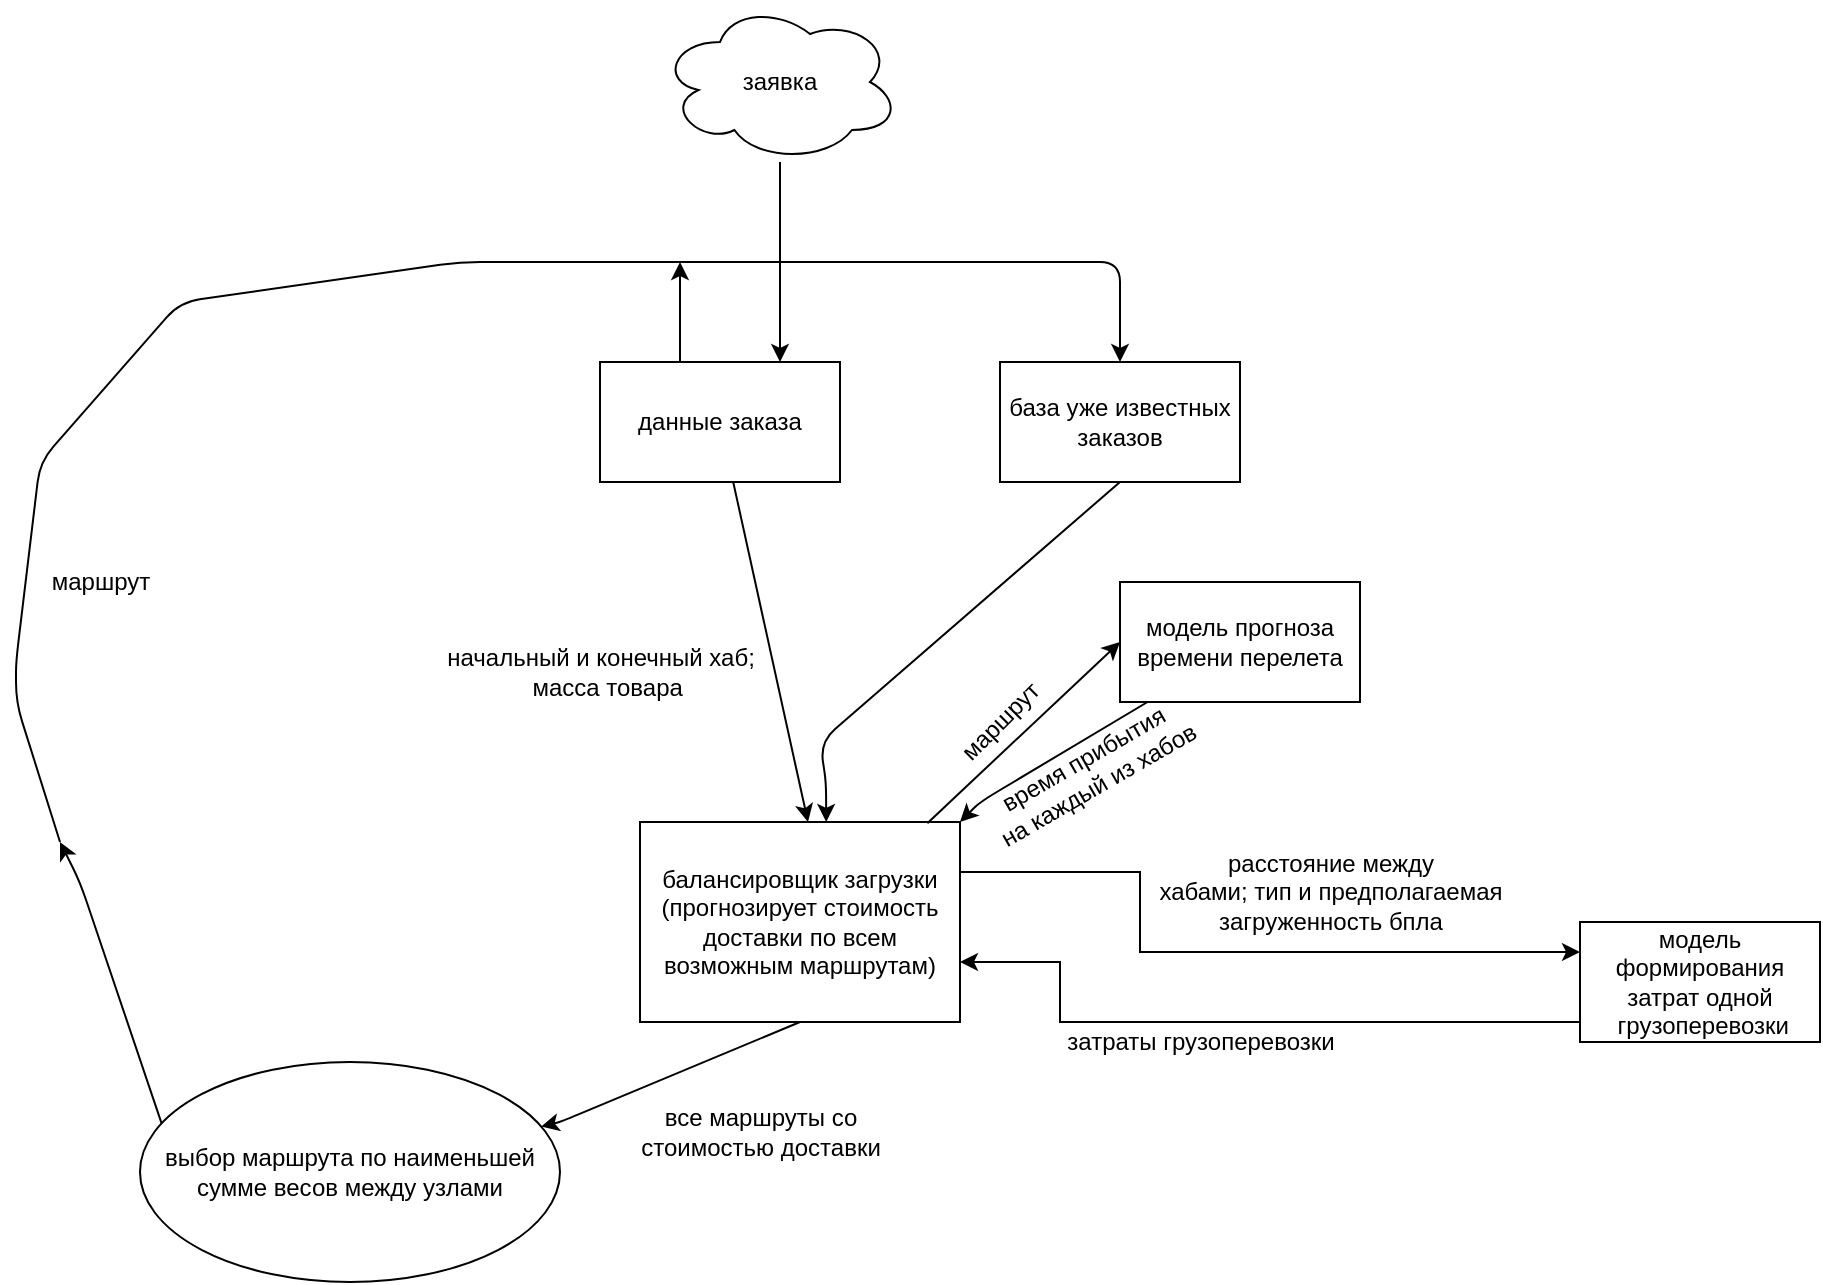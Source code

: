 <mxfile version="14.6.1" type="device"><diagram id="w5a7dn_76r2OzDLzjxlO" name="Page-1"><mxGraphModel dx="1185" dy="1831" grid="1" gridSize="10" guides="1" tooltips="1" connect="1" arrows="1" fold="1" page="1" pageScale="1" pageWidth="827" pageHeight="1169" math="0" shadow="0"><root><mxCell id="0"/><mxCell id="1" parent="0"/><mxCell id="fEol9S3WdNDDTSL3DjHy-6" value="" style="endArrow=classic;html=1;entryX=0.5;entryY=0;entryDx=0;entryDy=0;" edge="1" parent="1" target="fEol9S3WdNDDTSL3DjHy-18"><mxGeometry width="50" height="50" relative="1" as="geometry"><mxPoint x="40" y="280" as="sourcePoint"/><mxPoint x="30" y="60" as="targetPoint"/><Array as="points"><mxPoint x="18" y="210"/><mxPoint x="18" y="190"/><mxPoint x="30" y="90"/><mxPoint x="100" y="10"/><mxPoint x="240" y="-10"/><mxPoint x="310" y="-10"/><mxPoint x="570" y="-10"/></Array></mxGeometry></mxCell><mxCell id="fEol9S3WdNDDTSL3DjHy-7" value="маршрут&lt;br&gt;" style="text;html=1;align=center;verticalAlign=middle;resizable=0;points=[];autosize=1;strokeColor=none;" vertex="1" parent="1"><mxGeometry x="30" y="140" width="60" height="20" as="geometry"/></mxCell><mxCell id="fEol9S3WdNDDTSL3DjHy-8" value="" style="endArrow=classic;html=1;exitX=0.053;exitY=0.288;exitDx=0;exitDy=0;exitPerimeter=0;" edge="1" parent="1" source="fEol9S3WdNDDTSL3DjHy-9"><mxGeometry width="50" height="50" relative="1" as="geometry"><mxPoint x="180" y="390" as="sourcePoint"/><mxPoint x="40" y="280" as="targetPoint"/><Array as="points"><mxPoint x="50" y="300"/></Array></mxGeometry></mxCell><mxCell id="fEol9S3WdNDDTSL3DjHy-9" value="выбор маршрута по наименьшей сумме весов между узлами" style="ellipse;whiteSpace=wrap;html=1;" vertex="1" parent="1"><mxGeometry x="80" y="390" width="210" height="110" as="geometry"/></mxCell><mxCell id="fEol9S3WdNDDTSL3DjHy-22" style="edgeStyle=orthogonalEdgeStyle;rounded=0;orthogonalLoop=1;jettySize=auto;html=1;exitX=1;exitY=0.25;exitDx=0;exitDy=0;entryX=0;entryY=0.25;entryDx=0;entryDy=0;" edge="1" parent="1" source="fEol9S3WdNDDTSL3DjHy-10" target="fEol9S3WdNDDTSL3DjHy-16"><mxGeometry relative="1" as="geometry"><Array as="points"><mxPoint x="580" y="295"/><mxPoint x="580" y="335"/></Array></mxGeometry></mxCell><mxCell id="fEol9S3WdNDDTSL3DjHy-10" value="балансировщик загрузки&lt;br&gt;(прогнозирует стоимость доставки по всем возможным маршрутам)" style="whiteSpace=wrap;html=1;" vertex="1" parent="1"><mxGeometry x="330" y="270" width="160" height="100" as="geometry"/></mxCell><mxCell id="fEol9S3WdNDDTSL3DjHy-11" value="" style="endArrow=classic;html=1;exitX=0.5;exitY=1;exitDx=0;exitDy=0;" edge="1" parent="1" source="fEol9S3WdNDDTSL3DjHy-10" target="fEol9S3WdNDDTSL3DjHy-9"><mxGeometry width="50" height="50" relative="1" as="geometry"><mxPoint x="340" y="320" as="sourcePoint"/><mxPoint x="390" y="270" as="targetPoint"/><Array as="points"><mxPoint x="290" y="420"/></Array></mxGeometry></mxCell><mxCell id="fEol9S3WdNDDTSL3DjHy-12" value="все маршруты со &lt;br&gt;стоимостью доставки" style="text;html=1;align=center;verticalAlign=middle;resizable=0;points=[];autosize=1;strokeColor=none;" vertex="1" parent="1"><mxGeometry x="320" y="410" width="140" height="30" as="geometry"/></mxCell><mxCell id="fEol9S3WdNDDTSL3DjHy-13" value="" style="endArrow=classic;html=1;" edge="1" parent="1" source="fEol9S3WdNDDTSL3DjHy-20"><mxGeometry width="50" height="50" relative="1" as="geometry"><mxPoint x="364" y="140" as="sourcePoint"/><mxPoint x="414" y="270" as="targetPoint"/><Array as="points"/></mxGeometry></mxCell><mxCell id="fEol9S3WdNDDTSL3DjHy-14" value="начальный и конечный хаб;&lt;br&gt;&amp;nbsp; масса товара" style="text;html=1;align=center;verticalAlign=middle;resizable=0;points=[];autosize=1;strokeColor=none;" vertex="1" parent="1"><mxGeometry x="225" y="180" width="170" height="30" as="geometry"/></mxCell><mxCell id="fEol9S3WdNDDTSL3DjHy-19" style="edgeStyle=orthogonalEdgeStyle;rounded=0;orthogonalLoop=1;jettySize=auto;html=1;" edge="1" parent="1" source="fEol9S3WdNDDTSL3DjHy-16"><mxGeometry relative="1" as="geometry"><mxPoint x="490" y="340" as="targetPoint"/><Array as="points"><mxPoint x="540" y="370"/><mxPoint x="540" y="340"/></Array></mxGeometry></mxCell><mxCell id="fEol9S3WdNDDTSL3DjHy-16" value="модель формирования затрат одной&lt;br&gt;&amp;nbsp;грузоперевозки" style="whiteSpace=wrap;html=1;" vertex="1" parent="1"><mxGeometry x="800" y="320" width="120" height="60" as="geometry"/></mxCell><mxCell id="fEol9S3WdNDDTSL3DjHy-17" value="" style="endArrow=classic;html=1;entryX=0.582;entryY=0;entryDx=0;entryDy=0;entryPerimeter=0;exitX=0.5;exitY=1;exitDx=0;exitDy=0;" edge="1" parent="1" source="fEol9S3WdNDDTSL3DjHy-18" target="fEol9S3WdNDDTSL3DjHy-10"><mxGeometry width="50" height="50" relative="1" as="geometry"><mxPoint x="570" y="90" as="sourcePoint"/><mxPoint x="390" y="220" as="targetPoint"/><Array as="points"><mxPoint x="420" y="230"/><mxPoint x="423" y="250"/></Array></mxGeometry></mxCell><mxCell id="fEol9S3WdNDDTSL3DjHy-18" value="база уже известных заказов" style="whiteSpace=wrap;html=1;" vertex="1" parent="1"><mxGeometry x="510" y="40" width="120" height="60" as="geometry"/></mxCell><mxCell id="fEol9S3WdNDDTSL3DjHy-21" style="edgeStyle=orthogonalEdgeStyle;rounded=0;orthogonalLoop=1;jettySize=auto;html=1;" edge="1" parent="1" source="fEol9S3WdNDDTSL3DjHy-20"><mxGeometry relative="1" as="geometry"><mxPoint x="350" y="-10" as="targetPoint"/><Array as="points"><mxPoint x="350" y="20"/></Array></mxGeometry></mxCell><mxCell id="fEol9S3WdNDDTSL3DjHy-20" value="данные заказа" style="rounded=0;whiteSpace=wrap;html=1;" vertex="1" parent="1"><mxGeometry x="310" y="40" width="120" height="60" as="geometry"/></mxCell><mxCell id="fEol9S3WdNDDTSL3DjHy-23" value="расстояние между &lt;br&gt;хабами; тип и предполагаемая &lt;br&gt;загруженность бпла" style="text;html=1;align=center;verticalAlign=middle;resizable=0;points=[];autosize=1;strokeColor=none;" vertex="1" parent="1"><mxGeometry x="580" y="280" width="190" height="50" as="geometry"/></mxCell><mxCell id="fEol9S3WdNDDTSL3DjHy-24" value="затраты грузоперевозки" style="text;html=1;align=center;verticalAlign=middle;resizable=0;points=[];autosize=1;strokeColor=none;" vertex="1" parent="1"><mxGeometry x="535" y="370" width="150" height="20" as="geometry"/></mxCell><mxCell id="fEol9S3WdNDDTSL3DjHy-26" style="edgeStyle=orthogonalEdgeStyle;rounded=0;orthogonalLoop=1;jettySize=auto;html=1;entryX=0.75;entryY=0;entryDx=0;entryDy=0;" edge="1" parent="1" source="fEol9S3WdNDDTSL3DjHy-25" target="fEol9S3WdNDDTSL3DjHy-20"><mxGeometry relative="1" as="geometry"/></mxCell><mxCell id="fEol9S3WdNDDTSL3DjHy-25" value="заявка" style="ellipse;shape=cloud;whiteSpace=wrap;html=1;" vertex="1" parent="1"><mxGeometry x="340" y="-140" width="120" height="80" as="geometry"/></mxCell><mxCell id="fEol9S3WdNDDTSL3DjHy-27" value="модель прогноза времени перелета" style="rounded=0;whiteSpace=wrap;html=1;" vertex="1" parent="1"><mxGeometry x="570" y="150" width="120" height="60" as="geometry"/></mxCell><mxCell id="fEol9S3WdNDDTSL3DjHy-28" value="" style="endArrow=classic;html=1;entryX=0;entryY=0.5;entryDx=0;entryDy=0;exitX=0.898;exitY=0.006;exitDx=0;exitDy=0;exitPerimeter=0;" edge="1" parent="1" source="fEol9S3WdNDDTSL3DjHy-10" target="fEol9S3WdNDDTSL3DjHy-27"><mxGeometry width="50" height="50" relative="1" as="geometry"><mxPoint x="470" y="270" as="sourcePoint"/><mxPoint x="520" y="220" as="targetPoint"/></mxGeometry></mxCell><mxCell id="fEol9S3WdNDDTSL3DjHy-29" value="маршрут&lt;br&gt;" style="text;html=1;align=center;verticalAlign=middle;resizable=0;points=[];autosize=1;strokeColor=none;rotation=-45;" vertex="1" parent="1"><mxGeometry x="480" y="210" width="60" height="20" as="geometry"/></mxCell><mxCell id="fEol9S3WdNDDTSL3DjHy-30" value="" style="endArrow=classic;html=1;entryX=1;entryY=0;entryDx=0;entryDy=0;exitX=0.113;exitY=1.002;exitDx=0;exitDy=0;exitPerimeter=0;" edge="1" parent="1" source="fEol9S3WdNDDTSL3DjHy-27" target="fEol9S3WdNDDTSL3DjHy-10"><mxGeometry width="50" height="50" relative="1" as="geometry"><mxPoint x="590" y="290" as="sourcePoint"/><mxPoint x="640" y="240" as="targetPoint"/><Array as="points"><mxPoint x="500" y="260"/></Array></mxGeometry></mxCell><mxCell id="fEol9S3WdNDDTSL3DjHy-31" value="время прибытия&lt;br&gt;на каждый из хабов&lt;br&gt;" style="text;html=1;align=center;verticalAlign=middle;resizable=0;points=[];autosize=1;strokeColor=none;rotation=-30;" vertex="1" parent="1"><mxGeometry x="490" y="230" width="130" height="30" as="geometry"/></mxCell></root></mxGraphModel></diagram></mxfile>